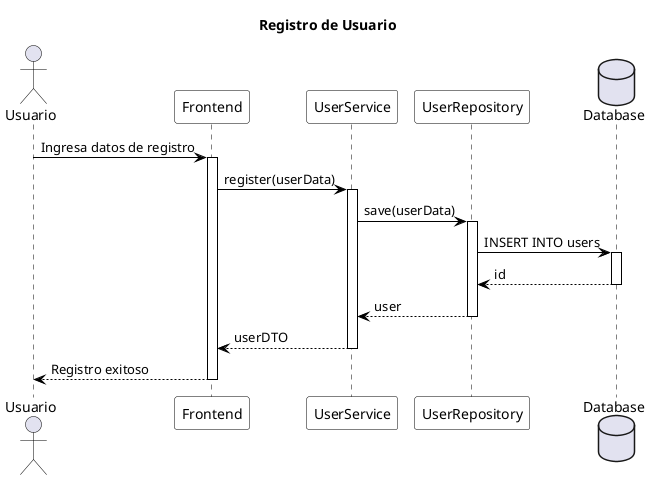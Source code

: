 @startuml DiscountPlannerSequences

' Estilos
skinparam sequence {
    ArrowColor Black
    ActorBorderColor Black
    LifeLineBorderColor Black
    ParticipantBorderColor Black
    ParticipantBackgroundColor White
}

' Diagrama de Registro
title Registro de Usuario

actor User as "Usuario"
participant "Frontend" as FE
participant "UserService" as US
participant "UserRepository" as UR
database "Database" as DB

User -> FE: Ingresa datos de registro
activate FE
FE -> US: register(userData)
activate US
US -> UR: save(userData)
activate UR
UR -> DB: INSERT INTO users
activate DB
DB --> UR: id
deactivate DB
UR --> US: user
deactivate UR
US --> FE: userDTO
deactivate US
FE --> User: Registro exitoso
deactivate FE

@enduml

@startuml AccountRegistration

' Diagrama de Registro de Cuenta
title Registro de Cuenta para Consumidor

actor Consumer as "Consumidor"
participant "Frontend" as FE
participant "AccountService" as AS
participant "AccountRepository" as AR
participant "ConsumerService" as CS
database "Database" as DB

Consumer -> FE: Agrega nueva cuenta
activate FE
FE -> AS: createAccount(accountData)
activate AS
AS -> AR: save(accountData)
activate AR
AR -> DB: INSERT INTO accounts
activate DB
DB --> AR: accountId
deactivate DB
AR --> AS: account
deactivate AR
AS -> CS: linkAccountToConsumer(consumerId, accountId)
activate CS
CS -> DB: INSERT INTO consumer_accounts
activate DB
DB --> CS: success
deactivate DB
CS --> AS: success
deactivate CS
AS --> FE: accountDTO
deactivate AS
FE --> Consumer: Cuenta agregada exitosamente
deactivate FE

@enduml

@startuml PromotionSearch

' Diagrama de Búsqueda de Promociones
title Búsqueda de Promociones

actor Consumer as "Consumidor"
participant "Frontend" as FE
participant "PromotionService" as PS
participant "PromotionRepository" as PR
participant "AccountService" as AS
database "Database" as DB

Consumer -> FE: Busca promociones
activate FE
FE -> PS: getActivePromotions(filters)
activate PS
PS -> AS: getUserAccounts(consumerId)
activate AS
AS -> DB: SELECT * FROM consumer_accounts
activate DB
DB --> AS: accounts
deactivate DB
AS --> PS: accounts
deactivate AS
PS -> PR: findByFilters(filters, accounts)
activate PR
PR -> DB: SELECT * FROM promotions
activate DB
DB --> PR: promotions
deactivate DB
PR --> PS: promotions
deactivate PR
PS --> FE: promotionDTOs
deactivate PS
FE --> Consumer: Muestra promociones
deactivate FE

@enduml

@startuml PromotionCreation

' Diagrama de Creación de Promoción
title Creación de Promoción por Institución

actor Institution as "Institución"
participant "Frontend" as FE
participant "PromotionService" as PS
participant "PromotionRepository" as PR
database "Database" as DB

Institution -> FE: Crea nueva promoción
activate FE
FE -> PS: createPromotion(promotionData)
activate PS
PS -> PS: validatePromotion()
activate PS
PS --> PS: validationResult
deactivate PS
alt validación exitosa
    PS -> PR: save(promotionData)
    activate PR
    PR -> DB: INSERT INTO promotions
    activate DB
    DB --> PR: promotionId
    deactivate DB
    PR --> PS: promotion
    deactivate PR
    PS --> FE: promotionDTO
    deactivate PS
    FE --> Institution: Promoción creada exitosamente
else validación fallida
    PS --> FE: error
    deactivate PS
    FE --> Institution: Muestra error
end
deactivate FE

@enduml